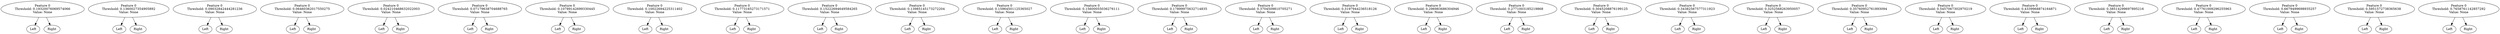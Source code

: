 // Regression Tree
digraph {
	"0_0.19320076069574066_None" [label="Feature 0
Threshold: 0.19320076069574066
Value: None"]
	"left_0_0.19320076069574066_None" [label=Left]
	"0_0.19320076069574066_None" -> "left_0_0.19320076069574066_None"
	"0_0.1360027354905892_None" [label="Feature 0
Threshold: 0.1360027354905892
Value: None"]
	"left_0_0.1360027354905892_None" [label=Left]
	"0_0.1360027354905892_None" -> "left_0_0.1360027354905892_None"
	"0_0.09032842444281236_None" [label="Feature 0
Threshold: 0.09032842444281236
Value: None"]
	"left_0_0.09032842444281236_None" [label=Left]
	"0_0.09032842444281236_None" -> "left_0_0.09032842444281236_None"
	"0_0.06460362017550275_None" [label="Feature 0
Threshold: 0.06460362017550275
Value: None"]
	"left_0_0.06460362017550275_None" [label=Left]
	"0_0.06460362017550275_None" -> "left_0_0.06460362017550275_None"
	"0_0.024210468632022003_None" [label="Feature 0
Threshold: 0.024210468632022003
Value: None"]
	"left_0_0.024210468632022003_None" [label=Left]
	"0_0.024210468632022003_None" -> "left_0_0.024210468632022003_None"
	"right_0_0.024210468632022003_None" [label=Right]
	"0_0.024210468632022003_None" -> "right_0_0.024210468632022003_None"
	"right_0_0.06460362017550275_None" [label=Right]
	"0_0.06460362017550275_None" -> "right_0_0.06460362017550275_None"
	"0_0.07179638704688765_None" [label="Feature 0
Threshold: 0.07179638704688765
Value: None"]
	"left_0_0.07179638704688765_None" [label=Left]
	"0_0.07179638704688765_None" -> "left_0_0.07179638704688765_None"
	"right_0_0.07179638704688765_None" [label=Right]
	"0_0.07179638704688765_None" -> "right_0_0.07179638704688765_None"
	"right_0_0.09032842444281236_None" [label=Right]
	"0_0.09032842444281236_None" -> "right_0_0.09032842444281236_None"
	"0_0.10789142699330445_None" [label="Feature 0
Threshold: 0.10789142699330445
Value: None"]
	"left_0_0.10789142699330445_None" [label=Left]
	"0_0.10789142699330445_None" -> "left_0_0.10789142699330445_None"
	"0_0.10022694225311402_None" [label="Feature 0
Threshold: 0.10022694225311402
Value: None"]
	"left_0_0.10022694225311402_None" [label=Left]
	"0_0.10022694225311402_None" -> "left_0_0.10022694225311402_None"
	"right_0_0.10022694225311402_None" [label=Right]
	"0_0.10022694225311402_None" -> "right_0_0.10022694225311402_None"
	"right_0_0.10789142699330445_None" [label=Right]
	"0_0.10789142699330445_None" -> "right_0_0.10789142699330445_None"
	"0_0.11773165273171571_None" [label="Feature 0
Threshold: 0.11773165273171571
Value: None"]
	"left_0_0.11773165273171571_None" [label=Left]
	"0_0.11773165273171571_None" -> "left_0_0.11773165273171571_None"
	"right_0_0.11773165273171571_None" [label=Right]
	"0_0.11773165273171571_None" -> "right_0_0.11773165273171571_None"
	"right_0_0.1360027354905892_None" [label=Right]
	"0_0.1360027354905892_None" -> "right_0_0.1360027354905892_None"
	"0_0.15222694649584265_None" [label="Feature 0
Threshold: 0.15222694649584265
Value: None"]
	"left_0_0.15222694649584265_None" [label=Left]
	"0_0.15222694649584265_None" -> "left_0_0.15222694649584265_None"
	"0_0.13985145173272204_None" [label="Feature 0
Threshold: 0.13985145173272204
Value: None"]
	"left_0_0.13985145173272204_None" [label=Left]
	"0_0.13985145173272204_None" -> "left_0_0.13985145173272204_None"
	"right_0_0.13985145173272204_None" [label=Right]
	"0_0.13985145173272204_None" -> "right_0_0.13985145173272204_None"
	"right_0_0.15222694649584265_None" [label=Right]
	"0_0.15222694649584265_None" -> "right_0_0.15222694649584265_None"
	"0_0.15964501125365027_None" [label="Feature 0
Threshold: 0.15964501125365027
Value: None"]
	"left_0_0.15964501125365027_None" [label=Left]
	"0_0.15964501125365027_None" -> "left_0_0.15964501125365027_None"
	"0_0.15600055036276111_None" [label="Feature 0
Threshold: 0.15600055036276111
Value: None"]
	"left_0_0.15600055036276111_None" [label=Left]
	"0_0.15600055036276111_None" -> "left_0_0.15600055036276111_None"
	"right_0_0.15600055036276111_None" [label=Right]
	"0_0.15600055036276111_None" -> "right_0_0.15600055036276111_None"
	"right_0_0.15964501125365027_None" [label=Right]
	"0_0.15964501125365027_None" -> "right_0_0.15964501125365027_None"
	"0_0.17899975632714835_None" [label="Feature 0
Threshold: 0.17899975632714835
Value: None"]
	"left_0_0.17899975632714835_None" [label=Left]
	"0_0.17899975632714835_None" -> "left_0_0.17899975632714835_None"
	"right_0_0.17899975632714835_None" [label=Right]
	"0_0.17899975632714835_None" -> "right_0_0.17899975632714835_None"
	"right_0_0.19320076069574066_None" [label=Right]
	"0_0.19320076069574066_None" -> "right_0_0.19320076069574066_None"
	"0_0.3704509810705271_None" [label="Feature 0
Threshold: 0.3704509810705271
Value: None"]
	"left_0_0.3704509810705271_None" [label=Left]
	"0_0.3704509810705271_None" -> "left_0_0.3704509810705271_None"
	"0_0.3197944236518126_None" [label="Feature 0
Threshold: 0.3197944236518126
Value: None"]
	"left_0_0.3197944236518126_None" [label=Left]
	"0_0.3197944236518126_None" -> "left_0_0.3197944236518126_None"
	"0_0.296983686304946_None" [label="Feature 0
Threshold: 0.296983686304946
Value: None"]
	"left_0_0.296983686304946_None" [label=Left]
	"0_0.296983686304946_None" -> "left_0_0.296983686304946_None"
	"0_0.2771003185219868_None" [label="Feature 0
Threshold: 0.2771003185219868
Value: None"]
	"left_0_0.2771003185219868_None" [label=Left]
	"0_0.2771003185219868_None" -> "left_0_0.2771003185219868_None"
	"right_0_0.2771003185219868_None" [label=Right]
	"0_0.2771003185219868_None" -> "right_0_0.2771003185219868_None"
	"right_0_0.296983686304946_None" [label=Right]
	"0_0.296983686304946_None" -> "right_0_0.296983686304946_None"
	"0_0.3045208876199125_None" [label="Feature 0
Threshold: 0.3045208876199125
Value: None"]
	"left_0_0.3045208876199125_None" [label=Left]
	"0_0.3045208876199125_None" -> "left_0_0.3045208876199125_None"
	"right_0_0.3045208876199125_None" [label=Right]
	"0_0.3045208876199125_None" -> "right_0_0.3045208876199125_None"
	"right_0_0.3197944236518126_None" [label=Right]
	"0_0.3197944236518126_None" -> "right_0_0.3197944236518126_None"
	"0_0.34382567577311923_None" [label="Feature 0
Threshold: 0.34382567577311923
Value: None"]
	"left_0_0.34382567577311923_None" [label=Left]
	"0_0.34382567577311923_None" -> "left_0_0.34382567577311923_None"
	"0_0.3252568263950057_None" [label="Feature 0
Threshold: 0.3252568263950057
Value: None"]
	"left_0_0.3252568263950057_None" [label=Left]
	"0_0.3252568263950057_None" -> "left_0_0.3252568263950057_None"
	"right_0_0.3252568263950057_None" [label=Right]
	"0_0.3252568263950057_None" -> "right_0_0.3252568263950057_None"
	"right_0_0.34382567577311923_None" [label=Right]
	"0_0.34382567577311923_None" -> "right_0_0.34382567577311923_None"
	"0_0.35760952761893094_None" [label="Feature 0
Threshold: 0.35760952761893094
Value: None"]
	"left_0_0.35760952761893094_None" [label=Left]
	"0_0.35760952761893094_None" -> "left_0_0.35760952761893094_None"
	"right_0_0.35760952761893094_None" [label=Right]
	"0_0.35760952761893094_None" -> "right_0_0.35760952761893094_None"
	"right_0_0.3704509810705271_None" [label=Right]
	"0_0.3704509810705271_None" -> "right_0_0.3704509810705271_None"
	"0_0.5457067302970219_None" [label="Feature 0
Threshold: 0.5457067302970219
Value: None"]
	"left_0_0.5457067302970219_None" [label=Left]
	"0_0.5457067302970219_None" -> "left_0_0.5457067302970219_None"
	"0_0.4339968874164871_None" [label="Feature 0
Threshold: 0.4339968874164871
Value: None"]
	"left_0_0.4339968874164871_None" [label=Left]
	"0_0.4339968874164871_None" -> "left_0_0.4339968874164871_None"
	"0_0.38514299697895216_None" [label="Feature 0
Threshold: 0.38514299697895216
Value: None"]
	"left_0_0.38514299697895216_None" [label=Left]
	"0_0.38514299697895216_None" -> "left_0_0.38514299697895216_None"
	"right_0_0.38514299697895216_None" [label=Right]
	"0_0.38514299697895216_None" -> "right_0_0.38514299697895216_None"
	"right_0_0.4339968874164871_None" [label=Right]
	"0_0.4339968874164871_None" -> "right_0_0.4339968874164871_None"
	"0_0.47761009296255963_None" [label="Feature 0
Threshold: 0.47761009296255963
Value: None"]
	"left_0_0.47761009296255963_None" [label=Left]
	"0_0.47761009296255963_None" -> "left_0_0.47761009296255963_None"
	"right_0_0.47761009296255963_None" [label=Right]
	"0_0.47761009296255963_None" -> "right_0_0.47761009296255963_None"
	"right_0_0.5457067302970219_None" [label=Right]
	"0_0.5457067302970219_None" -> "right_0_0.5457067302970219_None"
	"0_0.6679499698935257_None" [label="Feature 0
Threshold: 0.6679499698935257
Value: None"]
	"left_0_0.6679499698935257_None" [label=Left]
	"0_0.6679499698935257_None" -> "left_0_0.6679499698935257_None"
	"0_0.5951572738365638_None" [label="Feature 0
Threshold: 0.5951572738365638
Value: None"]
	"left_0_0.5951572738365638_None" [label=Left]
	"0_0.5951572738365638_None" -> "left_0_0.5951572738365638_None"
	"right_0_0.5951572738365638_None" [label=Right]
	"0_0.5951572738365638_None" -> "right_0_0.5951572738365638_None"
	"right_0_0.6679499698935257_None" [label=Right]
	"0_0.6679499698935257_None" -> "right_0_0.6679499698935257_None"
	"0_0.7658761142857292_None" [label="Feature 0
Threshold: 0.7658761142857292
Value: None"]
	"left_0_0.7658761142857292_None" [label=Left]
	"0_0.7658761142857292_None" -> "left_0_0.7658761142857292_None"
	"right_0_0.7658761142857292_None" [label=Right]
	"0_0.7658761142857292_None" -> "right_0_0.7658761142857292_None"
}
